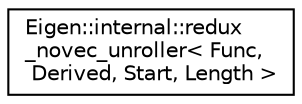 digraph "Graphical Class Hierarchy"
{
  edge [fontname="Helvetica",fontsize="10",labelfontname="Helvetica",labelfontsize="10"];
  node [fontname="Helvetica",fontsize="10",shape=record];
  rankdir="LR";
  Node1 [label="Eigen::internal::redux\l_novec_unroller\< Func,\l Derived, Start, Length \>",height=0.2,width=0.4,color="black", fillcolor="white", style="filled",URL="$struct_eigen_1_1internal_1_1redux__novec__unroller.html"];
}
